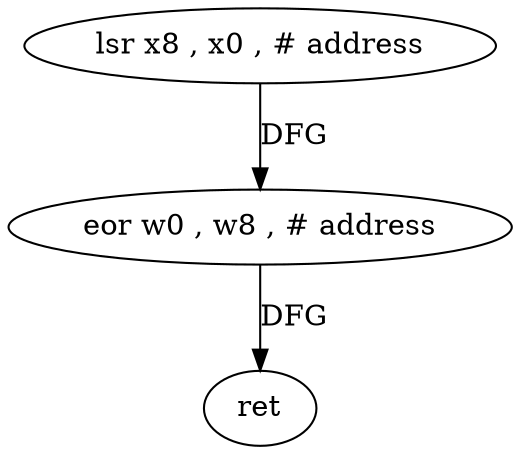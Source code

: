 digraph "func" {
"4207248" [label = "lsr x8 , x0 , # address" ]
"4207252" [label = "eor w0 , w8 , # address" ]
"4207256" [label = "ret" ]
"4207248" -> "4207252" [ label = "DFG" ]
"4207252" -> "4207256" [ label = "DFG" ]
}

